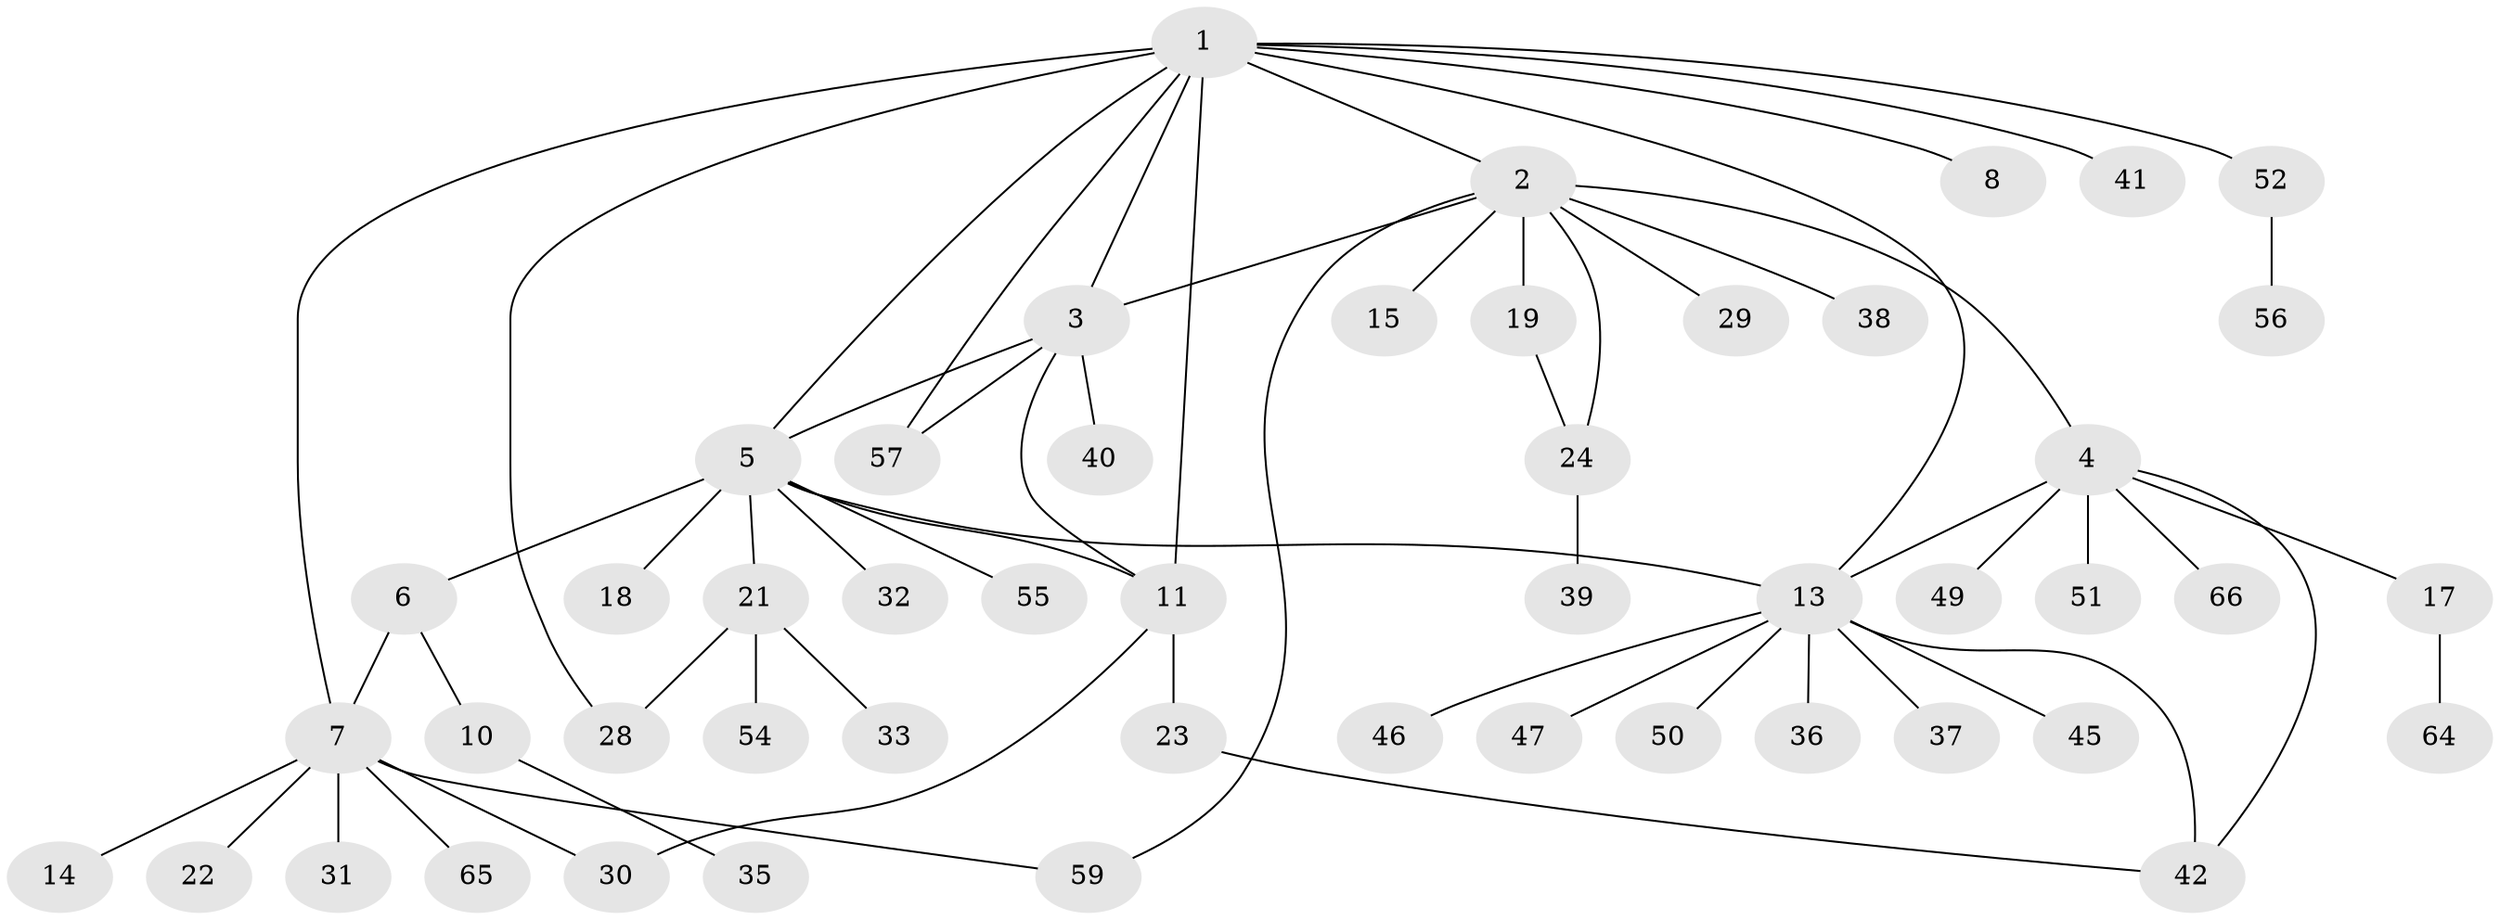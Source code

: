 // Generated by graph-tools (version 1.1) at 2025/23/03/03/25 07:23:51]
// undirected, 49 vertices, 62 edges
graph export_dot {
graph [start="1"]
  node [color=gray90,style=filled];
  1 [super="+53"];
  2 [super="+62"];
  3 [super="+44"];
  4 [super="+9"];
  5 [super="+25"];
  6;
  7 [super="+20"];
  8;
  10;
  11 [super="+12"];
  13 [super="+16"];
  14;
  15;
  17 [super="+60"];
  18;
  19;
  21 [super="+27"];
  22;
  23 [super="+63"];
  24 [super="+26"];
  28 [super="+34"];
  29;
  30 [super="+48"];
  31;
  32;
  33;
  35;
  36;
  37;
  38;
  39;
  40;
  41;
  42 [super="+43"];
  45;
  46;
  47;
  49;
  50;
  51;
  52;
  54;
  55 [super="+58"];
  56;
  57 [super="+61"];
  59;
  64;
  65;
  66;
  1 -- 2;
  1 -- 3;
  1 -- 5;
  1 -- 7;
  1 -- 8;
  1 -- 11;
  1 -- 41;
  1 -- 52;
  1 -- 28;
  1 -- 13;
  1 -- 57;
  2 -- 4;
  2 -- 15;
  2 -- 19;
  2 -- 24;
  2 -- 29;
  2 -- 38;
  2 -- 59;
  2 -- 3;
  3 -- 5;
  3 -- 11;
  3 -- 40;
  3 -- 57;
  4 -- 13 [weight=2];
  4 -- 17;
  4 -- 42;
  4 -- 49;
  4 -- 51;
  4 -- 66;
  5 -- 6;
  5 -- 11;
  5 -- 13;
  5 -- 18;
  5 -- 21;
  5 -- 32;
  5 -- 55;
  6 -- 7;
  6 -- 10;
  7 -- 14;
  7 -- 65;
  7 -- 22;
  7 -- 59;
  7 -- 30;
  7 -- 31;
  10 -- 35;
  11 -- 30;
  11 -- 23;
  13 -- 36;
  13 -- 37 [weight=2];
  13 -- 42;
  13 -- 45;
  13 -- 46;
  13 -- 47;
  13 -- 50;
  17 -- 64;
  19 -- 24;
  21 -- 33;
  21 -- 28;
  21 -- 54;
  23 -- 42;
  24 -- 39;
  52 -- 56;
}
